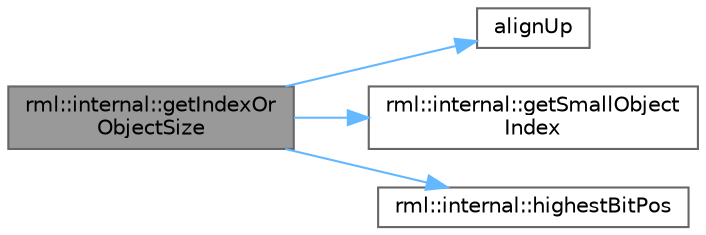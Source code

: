 digraph "rml::internal::getIndexOrObjectSize"
{
 // LATEX_PDF_SIZE
  bgcolor="transparent";
  edge [fontname=Helvetica,fontsize=10,labelfontname=Helvetica,labelfontsize=10];
  node [fontname=Helvetica,fontsize=10,shape=box,height=0.2,width=0.4];
  rankdir="LR";
  Node1 [id="Node000001",label="rml::internal::getIndexOr\lObjectSize",height=0.2,width=0.4,color="gray40", fillcolor="grey60", style="filled", fontcolor="black",tooltip=" "];
  Node1 -> Node2 [id="edge4_Node000001_Node000002",color="steelblue1",style="solid",tooltip=" "];
  Node2 [id="Node000002",label="alignUp",height=0.2,width=0.4,color="grey40", fillcolor="white", style="filled",URL="$shared__utils_8h.html#abf7a0e928f58ffeeefa291f674c30d69",tooltip=" "];
  Node1 -> Node3 [id="edge5_Node000001_Node000003",color="steelblue1",style="solid",tooltip=" "];
  Node3 [id="Node000003",label="rml::internal::getSmallObject\lIndex",height=0.2,width=0.4,color="grey40", fillcolor="white", style="filled",URL="$namespacerml_1_1internal.html#a1c4eb44e079bcce46d628794a9862661",tooltip=" "];
  Node1 -> Node4 [id="edge6_Node000001_Node000004",color="steelblue1",style="solid",tooltip=" "];
  Node4 [id="Node000004",label="rml::internal::highestBitPos",height=0.2,width=0.4,color="grey40", fillcolor="white", style="filled",URL="$namespacerml_1_1internal.html#a207376af1d0186a621e6e405cd469662",tooltip=" "];
}
